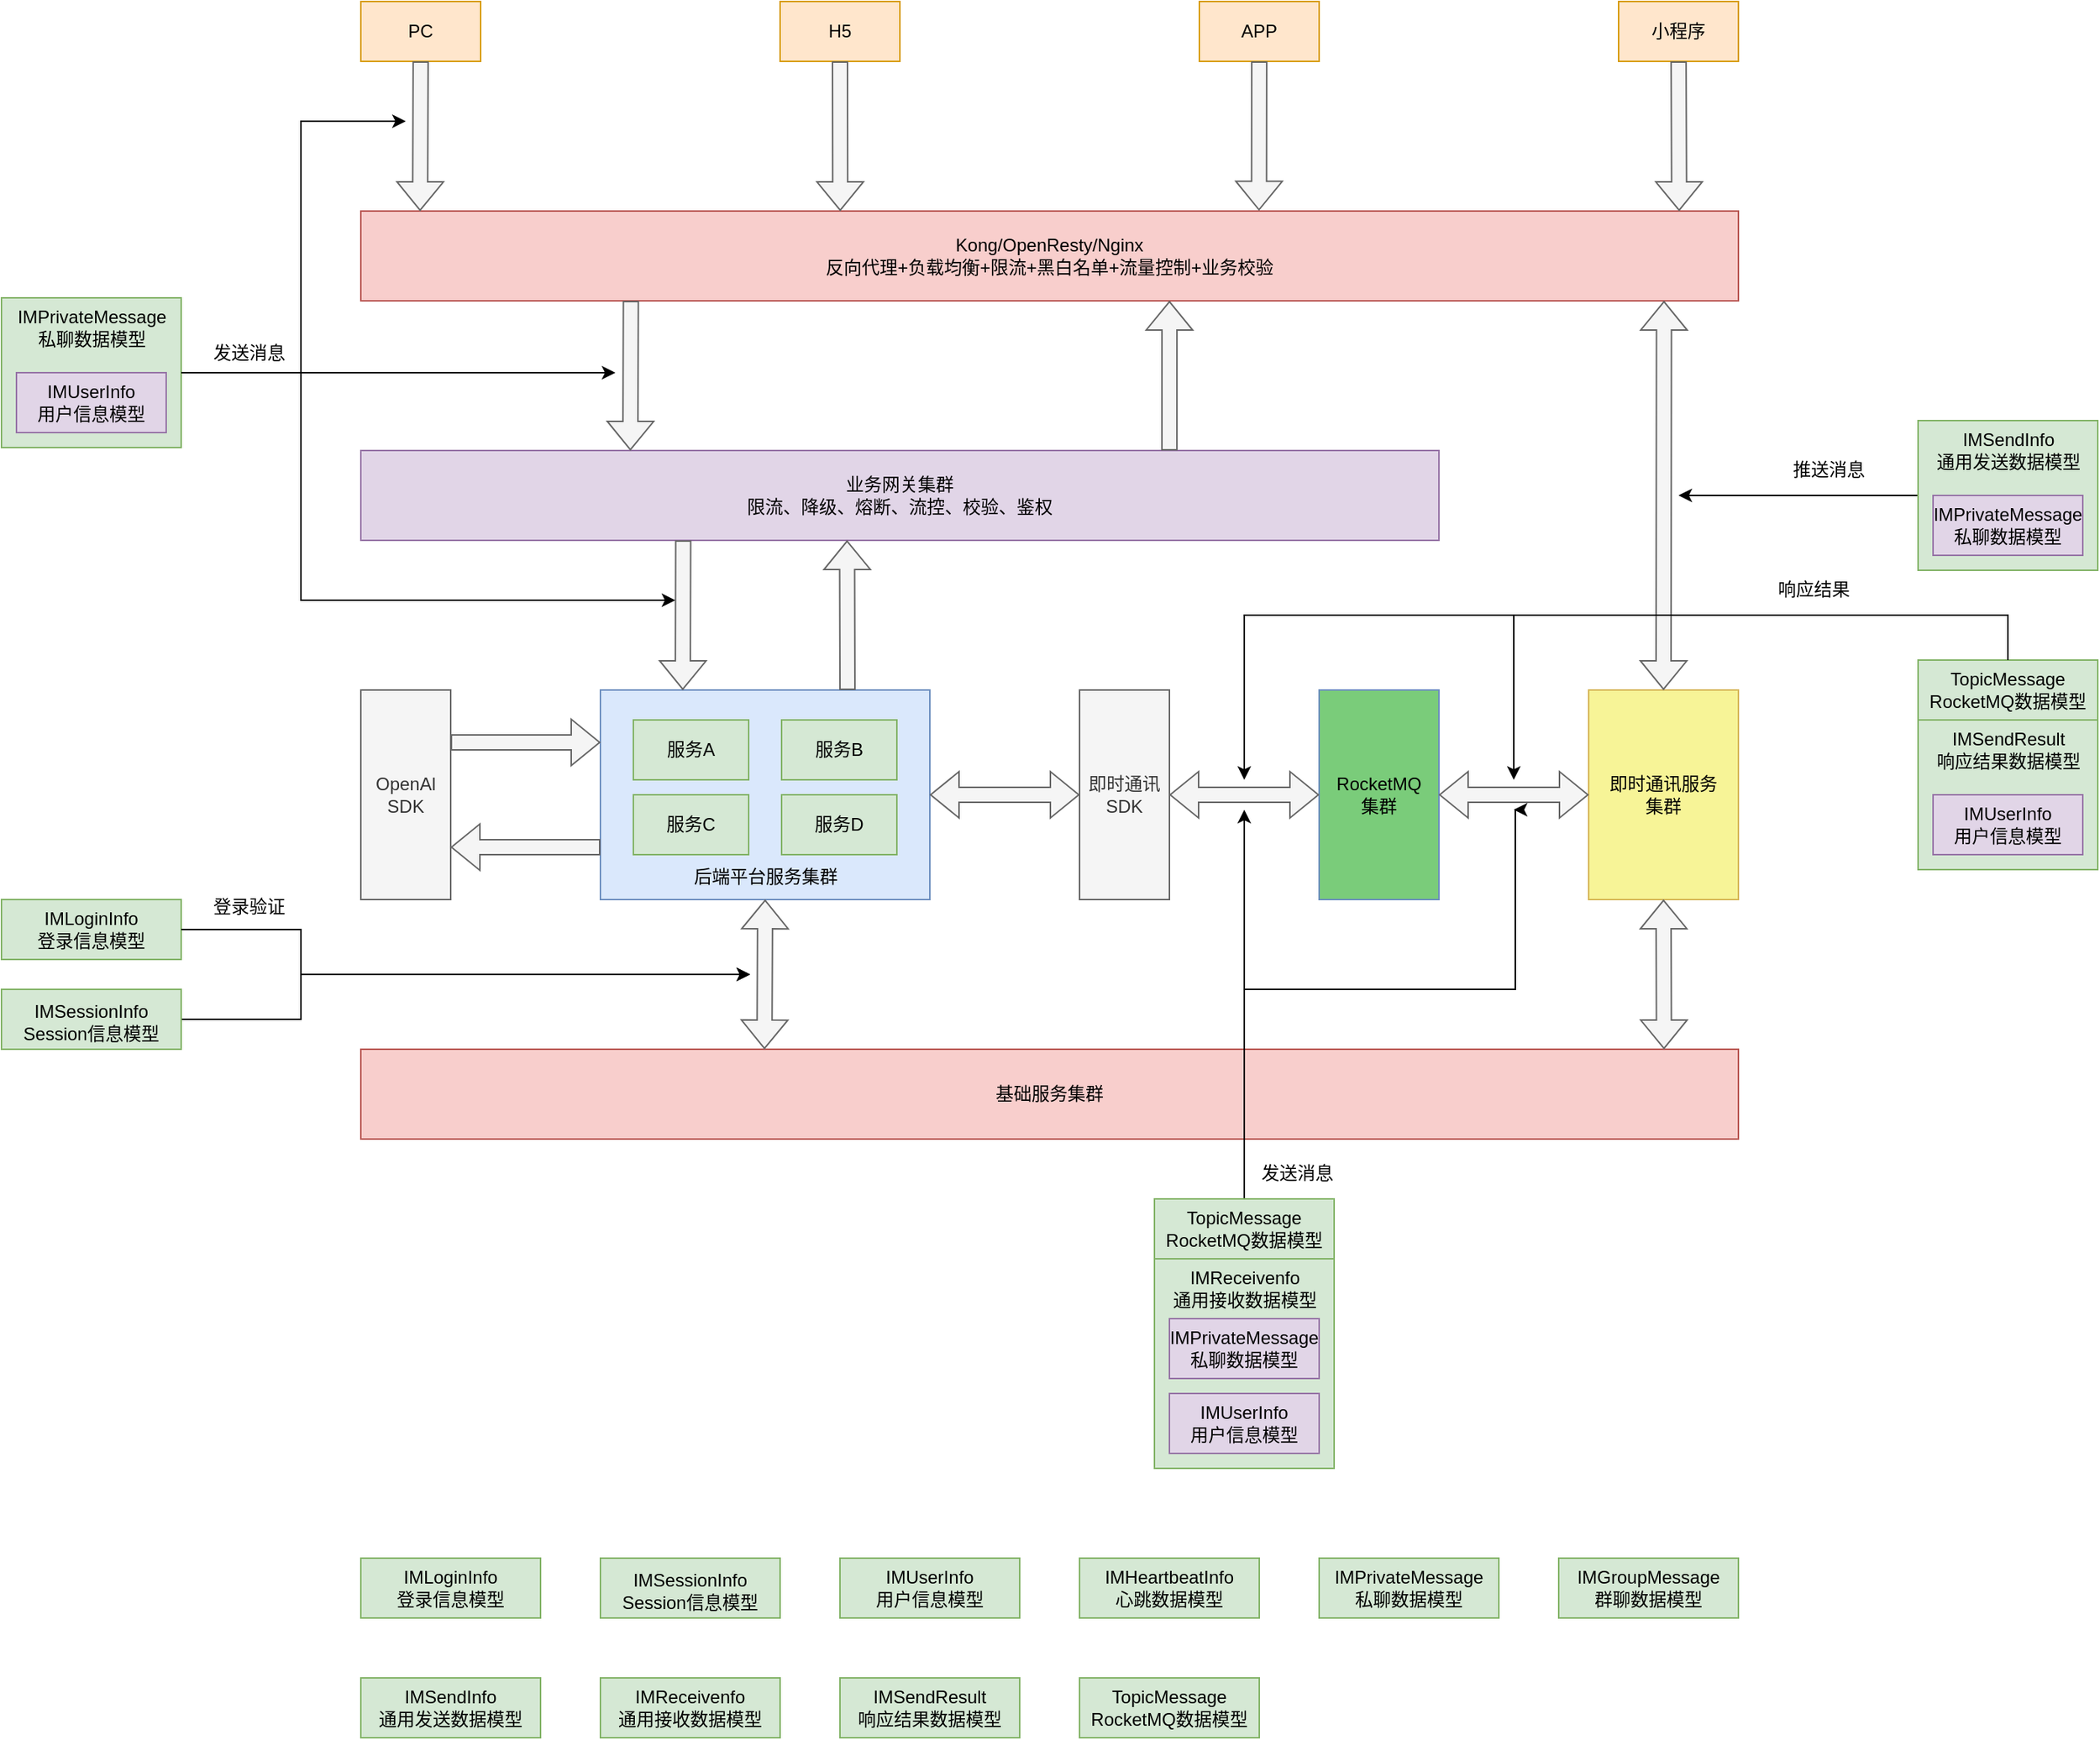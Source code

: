 <mxfile version="22.1.16" type="github">
  <diagram name="第 1 页" id="prUwxHIpTpnHMeyIK_7-">
    <mxGraphModel dx="2893" dy="2288" grid="1" gridSize="10" guides="1" tooltips="1" connect="1" arrows="1" fold="1" page="1" pageScale="1" pageWidth="827" pageHeight="1169" math="0" shadow="0">
      <root>
        <mxCell id="0" />
        <mxCell id="1" parent="0" />
        <mxCell id="vA53lnIsRnmp6saCnfre-1" value="PC" style="rounded=0;whiteSpace=wrap;html=1;fillColor=#ffe6cc;strokeColor=#d79b00;" vertex="1" parent="1">
          <mxGeometry x="40" y="-40" width="80" height="40" as="geometry" />
        </mxCell>
        <mxCell id="vA53lnIsRnmp6saCnfre-2" value="H5" style="rounded=0;whiteSpace=wrap;html=1;fillColor=#ffe6cc;strokeColor=#d79b00;" vertex="1" parent="1">
          <mxGeometry x="320" y="-40" width="80" height="40" as="geometry" />
        </mxCell>
        <mxCell id="vA53lnIsRnmp6saCnfre-3" value="APP" style="rounded=0;whiteSpace=wrap;html=1;fillColor=#ffe6cc;strokeColor=#d79b00;" vertex="1" parent="1">
          <mxGeometry x="600" y="-40" width="80" height="40" as="geometry" />
        </mxCell>
        <mxCell id="vA53lnIsRnmp6saCnfre-4" value="小程序" style="rounded=0;whiteSpace=wrap;html=1;fillColor=#ffe6cc;strokeColor=#d79b00;" vertex="1" parent="1">
          <mxGeometry x="880" y="-40" width="80" height="40" as="geometry" />
        </mxCell>
        <mxCell id="vA53lnIsRnmp6saCnfre-5" value="Kong/OpenResty/Nginx&lt;br&gt;反向代理+负载均衡+限流+黑白名单+流量控制+业务校验" style="rounded=0;whiteSpace=wrap;html=1;fillColor=#f8cecc;strokeColor=#b85450;" vertex="1" parent="1">
          <mxGeometry x="40" y="100" width="920" height="60" as="geometry" />
        </mxCell>
        <mxCell id="vA53lnIsRnmp6saCnfre-6" value="业务网关集群&lt;br&gt;限流、降级、熔断、流控、校验、鉴权" style="rounded=0;whiteSpace=wrap;html=1;fillColor=#e1d5e7;strokeColor=#9673a6;" vertex="1" parent="1">
          <mxGeometry x="40" y="260" width="720" height="60" as="geometry" />
        </mxCell>
        <mxCell id="vA53lnIsRnmp6saCnfre-9" value="OpenAl&lt;br&gt;SDK" style="rounded=0;whiteSpace=wrap;html=1;fillColor=#f5f5f5;fontColor=#333333;strokeColor=#666666;" vertex="1" parent="1">
          <mxGeometry x="40" y="420" width="60" height="140" as="geometry" />
        </mxCell>
        <mxCell id="vA53lnIsRnmp6saCnfre-10" value="即时通讯&lt;br&gt;SDK" style="rounded=0;whiteSpace=wrap;html=1;fillColor=#f5f5f5;fontColor=#333333;strokeColor=#666666;" vertex="1" parent="1">
          <mxGeometry x="520" y="420" width="60" height="140" as="geometry" />
        </mxCell>
        <mxCell id="vA53lnIsRnmp6saCnfre-18" value="" style="group" vertex="1" connectable="0" parent="1">
          <mxGeometry x="200" y="420" width="220" height="140" as="geometry" />
        </mxCell>
        <mxCell id="vA53lnIsRnmp6saCnfre-12" value="" style="rounded=0;whiteSpace=wrap;html=1;fillColor=#dae8fc;strokeColor=#6c8ebf;" vertex="1" parent="vA53lnIsRnmp6saCnfre-18">
          <mxGeometry width="220" height="140" as="geometry" />
        </mxCell>
        <mxCell id="vA53lnIsRnmp6saCnfre-14" value="服务A" style="rounded=0;whiteSpace=wrap;html=1;fillColor=#d5e8d4;strokeColor=#82b366;" vertex="1" parent="vA53lnIsRnmp6saCnfre-18">
          <mxGeometry x="22" y="20" width="77" height="40" as="geometry" />
        </mxCell>
        <mxCell id="vA53lnIsRnmp6saCnfre-15" value="服务B" style="rounded=0;whiteSpace=wrap;html=1;fillColor=#d5e8d4;strokeColor=#82b366;" vertex="1" parent="vA53lnIsRnmp6saCnfre-18">
          <mxGeometry x="121" y="20" width="77" height="40" as="geometry" />
        </mxCell>
        <mxCell id="vA53lnIsRnmp6saCnfre-16" value="服务C" style="rounded=0;whiteSpace=wrap;html=1;fillColor=#d5e8d4;strokeColor=#82b366;" vertex="1" parent="vA53lnIsRnmp6saCnfre-18">
          <mxGeometry x="22" y="70" width="77" height="40" as="geometry" />
        </mxCell>
        <mxCell id="vA53lnIsRnmp6saCnfre-17" value="服务D" style="rounded=0;whiteSpace=wrap;html=1;fillColor=#d5e8d4;strokeColor=#82b366;" vertex="1" parent="vA53lnIsRnmp6saCnfre-18">
          <mxGeometry x="121" y="70" width="77" height="40" as="geometry" />
        </mxCell>
        <mxCell id="vA53lnIsRnmp6saCnfre-13" value="后端平台服务集群" style="text;html=1;align=center;verticalAlign=middle;resizable=0;points=[];autosize=1;strokeColor=none;fillColor=none;" vertex="1" parent="vA53lnIsRnmp6saCnfre-18">
          <mxGeometry x="50" y="110" width="120" height="30" as="geometry" />
        </mxCell>
        <mxCell id="vA53lnIsRnmp6saCnfre-19" value="RocketMQ&lt;br&gt;集群" style="rounded=0;whiteSpace=wrap;html=1;fillColor=#7ACC7A;strokeColor=#6c8ebf;" vertex="1" parent="1">
          <mxGeometry x="680" y="420" width="80" height="140" as="geometry" />
        </mxCell>
        <mxCell id="vA53lnIsRnmp6saCnfre-20" value="即时通讯服务&lt;br&gt;集群" style="rounded=0;whiteSpace=wrap;html=1;fillColor=#F7F497;strokeColor=#d6b656;" vertex="1" parent="1">
          <mxGeometry x="860" y="420" width="100" height="140" as="geometry" />
        </mxCell>
        <mxCell id="vA53lnIsRnmp6saCnfre-24" value="IMHeartbeatInfo&lt;br&gt;心跳数据模型" style="rounded=0;whiteSpace=wrap;html=1;fillColor=#d5e8d4;strokeColor=#82b366;spacing=6;" vertex="1" parent="1">
          <mxGeometry x="520" y="1000" width="120" height="40" as="geometry" />
        </mxCell>
        <mxCell id="vA53lnIsRnmp6saCnfre-26" value="IMGroupMessage&lt;br&gt;群聊数据模型" style="rounded=0;whiteSpace=wrap;html=1;fillColor=#d5e8d4;strokeColor=#82b366;spacing=6;" vertex="1" parent="1">
          <mxGeometry x="840" y="1000" width="120" height="40" as="geometry" />
        </mxCell>
        <mxCell id="vA53lnIsRnmp6saCnfre-29" value="IMSendResult&lt;br&gt;响应结果数据模型" style="rounded=0;whiteSpace=wrap;html=1;fillColor=#d5e8d4;strokeColor=#82b366;spacing=6;" vertex="1" parent="1">
          <mxGeometry x="360" y="1080" width="120" height="40" as="geometry" />
        </mxCell>
        <mxCell id="vA53lnIsRnmp6saCnfre-30" value="TopicMessage&lt;br&gt;RocketMQ数据模型" style="rounded=0;whiteSpace=wrap;html=1;fillColor=#d5e8d4;strokeColor=#82b366;spacing=6;" vertex="1" parent="1">
          <mxGeometry x="520" y="1080" width="120" height="40" as="geometry" />
        </mxCell>
        <mxCell id="vA53lnIsRnmp6saCnfre-34" value="" style="shape=flexArrow;endArrow=classic;html=1;rounded=0;fillColor=#f5f5f5;strokeColor=#666666;entryX=0.043;entryY=0;entryDx=0;entryDy=0;entryPerimeter=0;" edge="1" parent="1" source="vA53lnIsRnmp6saCnfre-1" target="vA53lnIsRnmp6saCnfre-5">
          <mxGeometry width="50" height="50" relative="1" as="geometry">
            <mxPoint x="79.58" y="40" as="sourcePoint" />
            <mxPoint x="79.58" y="85" as="targetPoint" />
          </mxGeometry>
        </mxCell>
        <mxCell id="vA53lnIsRnmp6saCnfre-36" value="" style="shape=flexArrow;endArrow=classic;html=1;rounded=0;fillColor=#f5f5f5;strokeColor=#666666;exitX=0.5;exitY=1;exitDx=0;exitDy=0;entryX=0.348;entryY=0;entryDx=0;entryDy=0;entryPerimeter=0;" edge="1" parent="1" source="vA53lnIsRnmp6saCnfre-2" target="vA53lnIsRnmp6saCnfre-5">
          <mxGeometry width="50" height="50" relative="1" as="geometry">
            <mxPoint x="359.81" y="40" as="sourcePoint" />
            <mxPoint x="360" y="90" as="targetPoint" />
          </mxGeometry>
        </mxCell>
        <mxCell id="vA53lnIsRnmp6saCnfre-37" value="" style="shape=flexArrow;endArrow=classic;html=1;rounded=0;fillColor=#f5f5f5;strokeColor=#666666;entryX=0.652;entryY=-0.006;entryDx=0;entryDy=0;entryPerimeter=0;" edge="1" parent="1" source="vA53lnIsRnmp6saCnfre-3" target="vA53lnIsRnmp6saCnfre-5">
          <mxGeometry width="50" height="50" relative="1" as="geometry">
            <mxPoint x="639.6" y="40" as="sourcePoint" />
            <mxPoint x="639.6" y="100" as="targetPoint" />
          </mxGeometry>
        </mxCell>
        <mxCell id="vA53lnIsRnmp6saCnfre-38" value="" style="shape=flexArrow;endArrow=classic;html=1;rounded=0;fillColor=#f5f5f5;strokeColor=#666666;entryX=0.957;entryY=0;entryDx=0;entryDy=0;entryPerimeter=0;" edge="1" parent="1" source="vA53lnIsRnmp6saCnfre-4" target="vA53lnIsRnmp6saCnfre-5">
          <mxGeometry width="50" height="50" relative="1" as="geometry">
            <mxPoint x="919.8" y="40" as="sourcePoint" />
            <mxPoint x="920" y="80" as="targetPoint" />
          </mxGeometry>
        </mxCell>
        <mxCell id="vA53lnIsRnmp6saCnfre-39" value="" style="shape=flexArrow;endArrow=classic;html=1;rounded=0;fillColor=#f5f5f5;strokeColor=#666666;entryX=0.25;entryY=0;entryDx=0;entryDy=0;exitX=0.196;exitY=1;exitDx=0;exitDy=0;exitPerimeter=0;" edge="1" parent="1" source="vA53lnIsRnmp6saCnfre-5" target="vA53lnIsRnmp6saCnfre-6">
          <mxGeometry width="50" height="50" relative="1" as="geometry">
            <mxPoint x="220" y="250" as="sourcePoint" />
            <mxPoint x="190" y="310" as="targetPoint" />
          </mxGeometry>
        </mxCell>
        <mxCell id="vA53lnIsRnmp6saCnfre-40" value="" style="shape=flexArrow;endArrow=classic;html=1;rounded=0;fillColor=#f5f5f5;strokeColor=#666666;exitX=0.75;exitY=0;exitDx=0;exitDy=0;entryX=0.587;entryY=1;entryDx=0;entryDy=0;entryPerimeter=0;" edge="1" parent="1" source="vA53lnIsRnmp6saCnfre-6" target="vA53lnIsRnmp6saCnfre-5">
          <mxGeometry width="50" height="50" relative="1" as="geometry">
            <mxPoint x="450" y="240" as="sourcePoint" />
            <mxPoint x="580" y="250" as="targetPoint" />
          </mxGeometry>
        </mxCell>
        <mxCell id="vA53lnIsRnmp6saCnfre-41" value="" style="shape=flexArrow;endArrow=classic;html=1;rounded=0;fillColor=#f5f5f5;strokeColor=#666666;entryX=0.25;entryY=0;entryDx=0;entryDy=0;exitX=0.299;exitY=1;exitDx=0;exitDy=0;exitPerimeter=0;" edge="1" parent="1" source="vA53lnIsRnmp6saCnfre-6" target="vA53lnIsRnmp6saCnfre-12">
          <mxGeometry width="50" height="50" relative="1" as="geometry">
            <mxPoint x="255" y="330" as="sourcePoint" />
            <mxPoint x="230" y="270" as="targetPoint" />
          </mxGeometry>
        </mxCell>
        <mxCell id="vA53lnIsRnmp6saCnfre-42" value="" style="shape=flexArrow;endArrow=classic;html=1;rounded=0;fillColor=#f5f5f5;strokeColor=#666666;exitX=0.75;exitY=0;exitDx=0;exitDy=0;entryX=0.451;entryY=1;entryDx=0;entryDy=0;entryPerimeter=0;" edge="1" parent="1" source="vA53lnIsRnmp6saCnfre-12" target="vA53lnIsRnmp6saCnfre-6">
          <mxGeometry width="50" height="50" relative="1" as="geometry">
            <mxPoint x="360" y="400" as="sourcePoint" />
            <mxPoint x="365" y="340" as="targetPoint" />
          </mxGeometry>
        </mxCell>
        <mxCell id="vA53lnIsRnmp6saCnfre-43" value="" style="shape=flexArrow;endArrow=classic;html=1;rounded=0;fillColor=#f5f5f5;strokeColor=#666666;entryX=0;entryY=0.25;entryDx=0;entryDy=0;exitX=1;exitY=0.25;exitDx=0;exitDy=0;" edge="1" parent="1" source="vA53lnIsRnmp6saCnfre-9" target="vA53lnIsRnmp6saCnfre-12">
          <mxGeometry width="50" height="50" relative="1" as="geometry">
            <mxPoint x="130" y="370" as="sourcePoint" />
            <mxPoint x="130" y="470" as="targetPoint" />
          </mxGeometry>
        </mxCell>
        <mxCell id="vA53lnIsRnmp6saCnfre-44" value="" style="shape=flexArrow;endArrow=classic;html=1;rounded=0;fillColor=#f5f5f5;strokeColor=#666666;exitX=0;exitY=0.75;exitDx=0;exitDy=0;entryX=1;entryY=0.75;entryDx=0;entryDy=0;" edge="1" parent="1" source="vA53lnIsRnmp6saCnfre-12" target="vA53lnIsRnmp6saCnfre-9">
          <mxGeometry width="50" height="50" relative="1" as="geometry">
            <mxPoint x="30" y="520" as="sourcePoint" />
            <mxPoint x="120" y="600" as="targetPoint" />
          </mxGeometry>
        </mxCell>
        <mxCell id="vA53lnIsRnmp6saCnfre-45" value="" style="shape=flexArrow;endArrow=classic;startArrow=classic;html=1;rounded=0;fillColor=#f5f5f5;strokeColor=#666666;exitX=0.5;exitY=0;exitDx=0;exitDy=0;entryX=0.946;entryY=1;entryDx=0;entryDy=0;entryPerimeter=0;" edge="1" parent="1" source="vA53lnIsRnmp6saCnfre-20" target="vA53lnIsRnmp6saCnfre-5">
          <mxGeometry width="100" height="100" relative="1" as="geometry">
            <mxPoint x="920" y="420" as="sourcePoint" />
            <mxPoint x="910" y="170" as="targetPoint" />
          </mxGeometry>
        </mxCell>
        <mxCell id="vA53lnIsRnmp6saCnfre-46" value="" style="shape=flexArrow;endArrow=classic;startArrow=classic;html=1;rounded=0;fillColor=#f5f5f5;strokeColor=#666666;exitX=0;exitY=0.5;exitDx=0;exitDy=0;" edge="1" parent="1" source="vA53lnIsRnmp6saCnfre-20" target="vA53lnIsRnmp6saCnfre-19">
          <mxGeometry width="100" height="100" relative="1" as="geometry">
            <mxPoint x="780" y="480" as="sourcePoint" />
            <mxPoint x="780" y="220" as="targetPoint" />
          </mxGeometry>
        </mxCell>
        <mxCell id="vA53lnIsRnmp6saCnfre-47" value="" style="shape=flexArrow;endArrow=classic;startArrow=classic;html=1;rounded=0;fillColor=#f5f5f5;strokeColor=#666666;" edge="1" parent="1" source="vA53lnIsRnmp6saCnfre-19" target="vA53lnIsRnmp6saCnfre-10">
          <mxGeometry width="100" height="100" relative="1" as="geometry">
            <mxPoint x="680" y="489.72" as="sourcePoint" />
            <mxPoint x="580" y="489.72" as="targetPoint" />
          </mxGeometry>
        </mxCell>
        <mxCell id="vA53lnIsRnmp6saCnfre-48" value="" style="shape=flexArrow;endArrow=classic;startArrow=classic;html=1;rounded=0;fillColor=#f5f5f5;strokeColor=#666666;" edge="1" parent="1" source="vA53lnIsRnmp6saCnfre-10" target="vA53lnIsRnmp6saCnfre-12">
          <mxGeometry width="100" height="100" relative="1" as="geometry">
            <mxPoint x="520" y="489.72" as="sourcePoint" />
            <mxPoint x="420" y="489.72" as="targetPoint" />
          </mxGeometry>
        </mxCell>
        <mxCell id="vA53lnIsRnmp6saCnfre-60" value="IMReceivenfo&lt;br&gt;通用接收数据模型" style="rounded=0;whiteSpace=wrap;html=1;fillColor=#d5e8d4;strokeColor=#82b366;spacing=6;" vertex="1" parent="1">
          <mxGeometry x="200" y="1080" width="120" height="40" as="geometry" />
        </mxCell>
        <mxCell id="vA53lnIsRnmp6saCnfre-61" value="IMLoginInfo&lt;br&gt;登录信息模型" style="rounded=0;whiteSpace=wrap;html=1;fillColor=#d5e8d4;strokeColor=#82b366;spacing=6;" vertex="1" parent="1">
          <mxGeometry x="40" y="1000" width="120" height="40" as="geometry" />
        </mxCell>
        <mxCell id="vA53lnIsRnmp6saCnfre-62" value="IMSessionInfo&lt;span style=&quot;color: rgb(51, 51, 51); font-family: monospace; font-size: 16px; text-align: left; background-color: rgba(0, 0, 0, 0.03);&quot;&gt; &lt;/span&gt;&lt;br&gt;Session信息模型" style="rounded=0;whiteSpace=wrap;html=1;fillColor=#d5e8d4;strokeColor=#82b366;spacing=6;" vertex="1" parent="1">
          <mxGeometry x="200" y="1000" width="120" height="40" as="geometry" />
        </mxCell>
        <mxCell id="vA53lnIsRnmp6saCnfre-63" value="IMUserInfo&lt;br&gt;用户信息模型" style="rounded=0;whiteSpace=wrap;html=1;fillColor=#d5e8d4;strokeColor=#82b366;spacing=6;" vertex="1" parent="1">
          <mxGeometry x="360" y="1000" width="120" height="40" as="geometry" />
        </mxCell>
        <mxCell id="vA53lnIsRnmp6saCnfre-64" value="IMPrivateMessage&lt;br&gt;私聊数据模型" style="rounded=0;whiteSpace=wrap;html=1;fillColor=#d5e8d4;strokeColor=#82b366;spacing=6;" vertex="1" parent="1">
          <mxGeometry x="680" y="1000" width="120" height="40" as="geometry" />
        </mxCell>
        <mxCell id="vA53lnIsRnmp6saCnfre-86" value="" style="group" vertex="1" connectable="0" parent="1">
          <mxGeometry x="-200" y="158" width="120" height="100" as="geometry" />
        </mxCell>
        <mxCell id="vA53lnIsRnmp6saCnfre-71" value="" style="rounded=0;whiteSpace=wrap;html=1;fillColor=#d5e8d4;strokeColor=#82b366;spacing=6;" vertex="1" parent="vA53lnIsRnmp6saCnfre-86">
          <mxGeometry width="120" height="100" as="geometry" />
        </mxCell>
        <mxCell id="vA53lnIsRnmp6saCnfre-121" style="edgeStyle=orthogonalEdgeStyle;rounded=0;orthogonalLoop=1;jettySize=auto;html=1;exitX=1;exitY=0.5;exitDx=0;exitDy=0;" edge="1" parent="vA53lnIsRnmp6saCnfre-86" source="vA53lnIsRnmp6saCnfre-71">
          <mxGeometry relative="1" as="geometry">
            <mxPoint x="410" y="50" as="targetPoint" />
          </mxGeometry>
        </mxCell>
        <mxCell id="vA53lnIsRnmp6saCnfre-122" style="edgeStyle=orthogonalEdgeStyle;rounded=0;orthogonalLoop=1;jettySize=auto;html=1;exitX=1;exitY=0.5;exitDx=0;exitDy=0;" edge="1" parent="vA53lnIsRnmp6saCnfre-86" source="vA53lnIsRnmp6saCnfre-71">
          <mxGeometry relative="1" as="geometry">
            <mxPoint x="270" y="-118" as="targetPoint" />
            <Array as="points">
              <mxPoint x="200" y="50" />
              <mxPoint x="200" y="-118" />
            </Array>
          </mxGeometry>
        </mxCell>
        <mxCell id="vA53lnIsRnmp6saCnfre-123" style="edgeStyle=orthogonalEdgeStyle;rounded=0;orthogonalLoop=1;jettySize=auto;html=1;exitX=1;exitY=0.5;exitDx=0;exitDy=0;" edge="1" parent="vA53lnIsRnmp6saCnfre-86" source="vA53lnIsRnmp6saCnfre-71">
          <mxGeometry relative="1" as="geometry">
            <mxPoint x="450" y="202" as="targetPoint" />
            <Array as="points">
              <mxPoint x="200" y="50" />
              <mxPoint x="200" y="202" />
            </Array>
          </mxGeometry>
        </mxCell>
        <mxCell id="vA53lnIsRnmp6saCnfre-72" value="IMPrivateMessage&lt;br style=&quot;border-color: var(--border-color);&quot;&gt;&lt;span style=&quot;&quot;&gt;私聊数据模型&lt;/span&gt;" style="text;html=1;align=center;verticalAlign=middle;resizable=0;points=[];autosize=1;strokeColor=none;fillColor=none;" vertex="1" parent="vA53lnIsRnmp6saCnfre-86">
          <mxGeometry width="120" height="40" as="geometry" />
        </mxCell>
        <mxCell id="vA53lnIsRnmp6saCnfre-75" value="IMUserInfo&lt;br&gt;用户信息模型" style="rounded=0;whiteSpace=wrap;html=1;fillColor=#e1d5e7;strokeColor=#9673a6;spacing=6;" vertex="1" parent="vA53lnIsRnmp6saCnfre-86">
          <mxGeometry x="10" y="50" width="100" height="40" as="geometry" />
        </mxCell>
        <mxCell id="vA53lnIsRnmp6saCnfre-91" value="" style="group" vertex="1" connectable="0" parent="1">
          <mxGeometry x="1080" y="240" width="120" height="100" as="geometry" />
        </mxCell>
        <mxCell id="vA53lnIsRnmp6saCnfre-92" style="edgeStyle=orthogonalEdgeStyle;rounded=0;orthogonalLoop=1;jettySize=auto;html=1;" edge="1" parent="vA53lnIsRnmp6saCnfre-91" source="vA53lnIsRnmp6saCnfre-67">
          <mxGeometry relative="1" as="geometry">
            <mxPoint x="-160" y="50" as="targetPoint" />
          </mxGeometry>
        </mxCell>
        <mxCell id="vA53lnIsRnmp6saCnfre-67" value="" style="rounded=0;whiteSpace=wrap;html=1;fillColor=#d5e8d4;strokeColor=#82b366;spacing=6;" vertex="1" parent="vA53lnIsRnmp6saCnfre-91">
          <mxGeometry width="120" height="100" as="geometry" />
        </mxCell>
        <mxCell id="vA53lnIsRnmp6saCnfre-89" value="IMSendInfo&lt;br style=&quot;border-color: var(--border-color);&quot;&gt;&lt;span style=&quot;border-color: var(--border-color);&quot;&gt;通用发送数据模型&lt;/span&gt;" style="text;html=1;align=center;verticalAlign=middle;resizable=0;points=[];autosize=1;strokeColor=none;fillColor=none;" vertex="1" parent="vA53lnIsRnmp6saCnfre-91">
          <mxGeometry width="120" height="40" as="geometry" />
        </mxCell>
        <mxCell id="vA53lnIsRnmp6saCnfre-90" value="IMPrivateMessage&lt;br&gt;私聊数据模型" style="rounded=0;whiteSpace=wrap;html=1;fillColor=#e1d5e7;strokeColor=#9673a6;spacing=6;" vertex="1" parent="vA53lnIsRnmp6saCnfre-91">
          <mxGeometry x="10" y="50" width="100" height="40" as="geometry" />
        </mxCell>
        <mxCell id="vA53lnIsRnmp6saCnfre-93" value="IMSendInfo&lt;br style=&quot;border-color: var(--border-color);&quot;&gt;&lt;span style=&quot;border-color: var(--border-color);&quot;&gt;通用发送数据模型&lt;/span&gt;" style="rounded=0;whiteSpace=wrap;html=1;fillColor=#d5e8d4;strokeColor=#82b366;spacing=6;" vertex="1" parent="1">
          <mxGeometry x="40" y="1080" width="120" height="40" as="geometry" />
        </mxCell>
        <mxCell id="vA53lnIsRnmp6saCnfre-114" value="推送消息" style="text;html=1;align=center;verticalAlign=middle;resizable=0;points=[];autosize=1;strokeColor=none;fillColor=none;" vertex="1" parent="1">
          <mxGeometry x="985" y="258" width="70" height="30" as="geometry" />
        </mxCell>
        <mxCell id="vA53lnIsRnmp6saCnfre-115" value="基础服务集群" style="rounded=0;whiteSpace=wrap;html=1;fillColor=#f8cecc;strokeColor=#b85450;spacing=6;" vertex="1" parent="1">
          <mxGeometry x="40" y="660" width="920" height="60" as="geometry" />
        </mxCell>
        <mxCell id="vA53lnIsRnmp6saCnfre-117" value="" style="shape=flexArrow;endArrow=classic;startArrow=classic;html=1;rounded=0;fillColor=#f5f5f5;strokeColor=#666666;exitX=0.946;exitY=0;exitDx=0;exitDy=0;exitPerimeter=0;" edge="1" parent="1" source="vA53lnIsRnmp6saCnfre-115">
          <mxGeometry width="100" height="100" relative="1" as="geometry">
            <mxPoint x="910" y="650" as="sourcePoint" />
            <mxPoint x="910" y="560" as="targetPoint" />
          </mxGeometry>
        </mxCell>
        <mxCell id="vA53lnIsRnmp6saCnfre-118" value="" style="shape=flexArrow;endArrow=classic;startArrow=classic;html=1;rounded=0;fillColor=#f5f5f5;strokeColor=#666666;entryX=0.5;entryY=1;entryDx=0;entryDy=0;exitX=0.293;exitY=0;exitDx=0;exitDy=0;exitPerimeter=0;" edge="1" parent="1" source="vA53lnIsRnmp6saCnfre-115" target="vA53lnIsRnmp6saCnfre-12">
          <mxGeometry width="100" height="100" relative="1" as="geometry">
            <mxPoint x="310" y="650" as="sourcePoint" />
            <mxPoint x="250" y="580" as="targetPoint" />
          </mxGeometry>
        </mxCell>
        <mxCell id="vA53lnIsRnmp6saCnfre-110" value="" style="group" vertex="1" connectable="0" parent="1">
          <mxGeometry x="570" y="760" width="120" height="180" as="geometry" />
        </mxCell>
        <mxCell id="vA53lnIsRnmp6saCnfre-112" style="edgeStyle=orthogonalEdgeStyle;rounded=0;orthogonalLoop=1;jettySize=auto;html=1;" edge="1" parent="vA53lnIsRnmp6saCnfre-110" source="vA53lnIsRnmp6saCnfre-95">
          <mxGeometry relative="1" as="geometry">
            <mxPoint x="60" y="-260" as="targetPoint" />
          </mxGeometry>
        </mxCell>
        <mxCell id="vA53lnIsRnmp6saCnfre-151" style="edgeStyle=orthogonalEdgeStyle;rounded=0;orthogonalLoop=1;jettySize=auto;html=1;" edge="1" parent="vA53lnIsRnmp6saCnfre-110" source="vA53lnIsRnmp6saCnfre-95">
          <mxGeometry relative="1" as="geometry">
            <mxPoint x="240" y="-260" as="targetPoint" />
            <Array as="points">
              <mxPoint x="60" y="-140" />
              <mxPoint x="241" y="-140" />
            </Array>
          </mxGeometry>
        </mxCell>
        <mxCell id="vA53lnIsRnmp6saCnfre-95" value="TopicMessage&lt;br&gt;RocketMQ数据模型" style="rounded=0;whiteSpace=wrap;html=1;fillColor=#d5e8d4;strokeColor=#82b366;spacing=6;" vertex="1" parent="vA53lnIsRnmp6saCnfre-110">
          <mxGeometry width="120" height="40" as="geometry" />
        </mxCell>
        <mxCell id="vA53lnIsRnmp6saCnfre-97" value="" style="group" vertex="1" connectable="0" parent="vA53lnIsRnmp6saCnfre-110">
          <mxGeometry y="40" width="120" height="140" as="geometry" />
        </mxCell>
        <mxCell id="vA53lnIsRnmp6saCnfre-98" value="" style="rounded=0;whiteSpace=wrap;html=1;fillColor=#d5e8d4;strokeColor=#82b366;spacing=6;" vertex="1" parent="vA53lnIsRnmp6saCnfre-97">
          <mxGeometry width="120" height="140" as="geometry" />
        </mxCell>
        <mxCell id="vA53lnIsRnmp6saCnfre-100" value="IMReceivenfo&lt;br style=&quot;border-color: var(--border-color);&quot;&gt;&lt;span style=&quot;&quot;&gt;通用接收数据模型&lt;/span&gt;" style="text;html=1;align=center;verticalAlign=middle;resizable=0;points=[];autosize=1;strokeColor=none;fillColor=none;" vertex="1" parent="vA53lnIsRnmp6saCnfre-97">
          <mxGeometry width="120" height="40" as="geometry" />
        </mxCell>
        <mxCell id="vA53lnIsRnmp6saCnfre-101" value="IMPrivateMessage&lt;br&gt;私聊数据模型" style="rounded=0;whiteSpace=wrap;html=1;fillColor=#e1d5e7;strokeColor=#9673a6;spacing=6;" vertex="1" parent="vA53lnIsRnmp6saCnfre-97">
          <mxGeometry x="10" y="40" width="100" height="40" as="geometry" />
        </mxCell>
        <mxCell id="vA53lnIsRnmp6saCnfre-102" value="IMUserInfo&lt;br&gt;用户信息模型" style="rounded=0;whiteSpace=wrap;html=1;fillColor=#e1d5e7;strokeColor=#9673a6;spacing=6;" vertex="1" parent="vA53lnIsRnmp6saCnfre-97">
          <mxGeometry x="10" y="90" width="100" height="40" as="geometry" />
        </mxCell>
        <mxCell id="vA53lnIsRnmp6saCnfre-127" value="IMLoginInfo&lt;br&gt;登录信息模型" style="rounded=0;whiteSpace=wrap;html=1;fillColor=#d5e8d4;strokeColor=#82b366;spacing=6;" vertex="1" parent="1">
          <mxGeometry x="-200" y="560" width="120" height="40" as="geometry" />
        </mxCell>
        <mxCell id="vA53lnIsRnmp6saCnfre-130" style="edgeStyle=orthogonalEdgeStyle;rounded=0;orthogonalLoop=1;jettySize=auto;html=1;exitX=1;exitY=0.5;exitDx=0;exitDy=0;" edge="1" parent="1" source="vA53lnIsRnmp6saCnfre-128">
          <mxGeometry relative="1" as="geometry">
            <mxPoint x="300" y="610" as="targetPoint" />
            <Array as="points">
              <mxPoint y="640" />
              <mxPoint y="610" />
            </Array>
          </mxGeometry>
        </mxCell>
        <mxCell id="vA53lnIsRnmp6saCnfre-128" value="IMSessionInfo&lt;span style=&quot;color: rgb(51, 51, 51); font-family: monospace; font-size: 16px; text-align: left; background-color: rgba(0, 0, 0, 0.03);&quot;&gt; &lt;/span&gt;&lt;br&gt;Session信息模型" style="rounded=0;whiteSpace=wrap;html=1;fillColor=#d5e8d4;strokeColor=#82b366;spacing=6;" vertex="1" parent="1">
          <mxGeometry x="-200" y="620" width="120" height="40" as="geometry" />
        </mxCell>
        <mxCell id="vA53lnIsRnmp6saCnfre-132" style="edgeStyle=orthogonalEdgeStyle;rounded=0;orthogonalLoop=1;jettySize=auto;html=1;exitX=1;exitY=0.5;exitDx=0;exitDy=0;" edge="1" parent="1" source="vA53lnIsRnmp6saCnfre-127">
          <mxGeometry relative="1" as="geometry">
            <mxPoint x="300" y="610" as="targetPoint" />
            <mxPoint x="-70" y="650" as="sourcePoint" />
            <Array as="points">
              <mxPoint y="580" />
              <mxPoint y="610" />
            </Array>
          </mxGeometry>
        </mxCell>
        <mxCell id="vA53lnIsRnmp6saCnfre-145" value="" style="group" vertex="1" connectable="0" parent="1">
          <mxGeometry x="1080" y="400" width="120" height="140" as="geometry" />
        </mxCell>
        <mxCell id="vA53lnIsRnmp6saCnfre-133" value="" style="rounded=0;whiteSpace=wrap;html=1;fillColor=#d5e8d4;strokeColor=#82b366;spacing=6;" vertex="1" parent="vA53lnIsRnmp6saCnfre-145">
          <mxGeometry y="40" width="120" height="100" as="geometry" />
        </mxCell>
        <mxCell id="vA53lnIsRnmp6saCnfre-134" value="TopicMessage&lt;br&gt;RocketMQ数据模型" style="rounded=0;whiteSpace=wrap;html=1;fillColor=#d5e8d4;strokeColor=#82b366;spacing=6;" vertex="1" parent="vA53lnIsRnmp6saCnfre-145">
          <mxGeometry width="120" height="40" as="geometry" />
        </mxCell>
        <mxCell id="vA53lnIsRnmp6saCnfre-135" value="IMSendResult&lt;br style=&quot;border-color: var(--border-color);&quot;&gt;&lt;span style=&quot;&quot;&gt;响应结果数据模型&lt;/span&gt;" style="text;html=1;align=center;verticalAlign=middle;resizable=0;points=[];autosize=1;strokeColor=none;fillColor=none;" vertex="1" parent="vA53lnIsRnmp6saCnfre-145">
          <mxGeometry y="40" width="120" height="40" as="geometry" />
        </mxCell>
        <mxCell id="vA53lnIsRnmp6saCnfre-144" value="IMUserInfo&lt;br&gt;用户信息模型" style="rounded=0;whiteSpace=wrap;html=1;fillColor=#e1d5e7;strokeColor=#9673a6;spacing=6;" vertex="1" parent="vA53lnIsRnmp6saCnfre-145">
          <mxGeometry x="10" y="90" width="100" height="40" as="geometry" />
        </mxCell>
        <mxCell id="vA53lnIsRnmp6saCnfre-146" value="发送消息" style="text;html=1;align=center;verticalAlign=middle;resizable=0;points=[];autosize=1;strokeColor=none;fillColor=none;" vertex="1" parent="1">
          <mxGeometry x="-70" y="180" width="70" height="30" as="geometry" />
        </mxCell>
        <mxCell id="vA53lnIsRnmp6saCnfre-147" style="edgeStyle=orthogonalEdgeStyle;rounded=0;orthogonalLoop=1;jettySize=auto;html=1;exitX=0.5;exitY=0;exitDx=0;exitDy=0;" edge="1" parent="1" source="vA53lnIsRnmp6saCnfre-134">
          <mxGeometry relative="1" as="geometry">
            <mxPoint x="1330" y="370" as="sourcePoint" />
            <mxPoint x="810" y="480" as="targetPoint" />
            <Array as="points">
              <mxPoint x="1140" y="370" />
              <mxPoint x="810" y="370" />
            </Array>
          </mxGeometry>
        </mxCell>
        <mxCell id="vA53lnIsRnmp6saCnfre-148" value="响应结果" style="text;html=1;align=center;verticalAlign=middle;resizable=0;points=[];autosize=1;strokeColor=none;fillColor=none;" vertex="1" parent="1">
          <mxGeometry x="975" y="338" width="70" height="30" as="geometry" />
        </mxCell>
        <mxCell id="vA53lnIsRnmp6saCnfre-150" style="edgeStyle=orthogonalEdgeStyle;rounded=0;orthogonalLoop=1;jettySize=auto;html=1;exitX=0.5;exitY=0;exitDx=0;exitDy=0;" edge="1" parent="1" source="vA53lnIsRnmp6saCnfre-134">
          <mxGeometry relative="1" as="geometry">
            <mxPoint x="1150" y="410" as="sourcePoint" />
            <mxPoint x="630" y="480" as="targetPoint" />
            <Array as="points">
              <mxPoint x="1140" y="370" />
              <mxPoint x="630" y="370" />
            </Array>
          </mxGeometry>
        </mxCell>
        <mxCell id="vA53lnIsRnmp6saCnfre-152" value="发送消息" style="text;html=1;align=center;verticalAlign=middle;resizable=0;points=[];autosize=1;strokeColor=none;fillColor=none;" vertex="1" parent="1">
          <mxGeometry x="630" y="728" width="70" height="30" as="geometry" />
        </mxCell>
        <mxCell id="vA53lnIsRnmp6saCnfre-153" value="登录验证" style="text;html=1;align=center;verticalAlign=middle;resizable=0;points=[];autosize=1;strokeColor=none;fillColor=none;" vertex="1" parent="1">
          <mxGeometry x="-70" y="550" width="70" height="30" as="geometry" />
        </mxCell>
      </root>
    </mxGraphModel>
  </diagram>
</mxfile>
